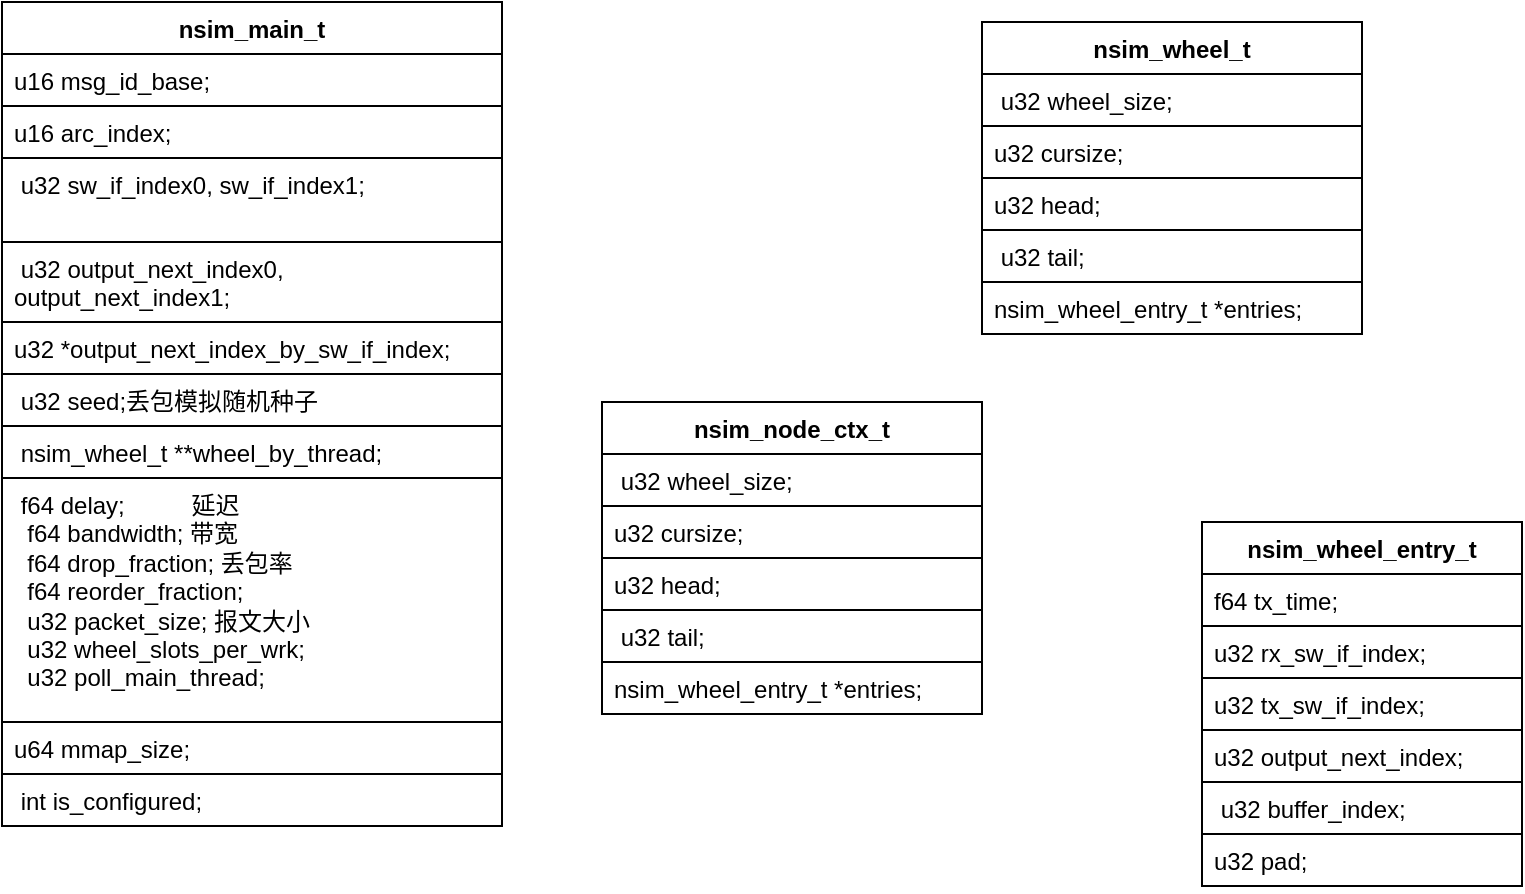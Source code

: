 <mxfile version="21.0.2" type="github">
  <diagram name="第 1 页" id="CsCfZdyHUU77z2SndHIt">
    <mxGraphModel dx="954" dy="541" grid="1" gridSize="10" guides="1" tooltips="1" connect="1" arrows="1" fold="1" page="1" pageScale="1" pageWidth="827" pageHeight="1169" math="0" shadow="0">
      <root>
        <mxCell id="0" />
        <mxCell id="1" parent="0" />
        <mxCell id="sEvUjZ9JbC9H2_x1A2Bj-1" value="nsim_main_t" style="swimlane;fontStyle=1;align=center;verticalAlign=top;childLayout=stackLayout;horizontal=1;startSize=26;horizontalStack=0;resizeParent=1;resizeParentMax=0;resizeLast=0;collapsible=1;marginBottom=0;whiteSpace=wrap;html=1;" vertex="1" parent="1">
          <mxGeometry x="80" y="120" width="250" height="412" as="geometry" />
        </mxCell>
        <mxCell id="sEvUjZ9JbC9H2_x1A2Bj-2" value="u16 msg_id_base;" style="text;strokeColor=default;fillColor=none;align=left;verticalAlign=top;spacingLeft=4;spacingRight=4;overflow=hidden;rotatable=0;points=[[0,0.5],[1,0.5]];portConstraint=eastwest;whiteSpace=wrap;html=1;" vertex="1" parent="sEvUjZ9JbC9H2_x1A2Bj-1">
          <mxGeometry y="26" width="250" height="26" as="geometry" />
        </mxCell>
        <mxCell id="sEvUjZ9JbC9H2_x1A2Bj-4" value="u16 arc_index;" style="text;strokeColor=default;fillColor=none;align=left;verticalAlign=top;spacingLeft=4;spacingRight=4;overflow=hidden;rotatable=0;points=[[0,0.5],[1,0.5]];portConstraint=eastwest;whiteSpace=wrap;html=1;" vertex="1" parent="sEvUjZ9JbC9H2_x1A2Bj-1">
          <mxGeometry y="52" width="250" height="26" as="geometry" />
        </mxCell>
        <mxCell id="sEvUjZ9JbC9H2_x1A2Bj-5" value="&amp;nbsp;u32 sw_if_index0, sw_if_index1;" style="text;strokeColor=default;fillColor=none;align=left;verticalAlign=top;spacingLeft=4;spacingRight=4;overflow=hidden;rotatable=0;points=[[0,0.5],[1,0.5]];portConstraint=eastwest;whiteSpace=wrap;html=1;" vertex="1" parent="sEvUjZ9JbC9H2_x1A2Bj-1">
          <mxGeometry y="78" width="250" height="42" as="geometry" />
        </mxCell>
        <mxCell id="sEvUjZ9JbC9H2_x1A2Bj-6" value="&amp;nbsp;u32 output_next_index0, output_next_index1;" style="text;strokeColor=default;fillColor=none;align=left;verticalAlign=top;spacingLeft=4;spacingRight=4;overflow=hidden;rotatable=0;points=[[0,0.5],[1,0.5]];portConstraint=eastwest;whiteSpace=wrap;html=1;" vertex="1" parent="sEvUjZ9JbC9H2_x1A2Bj-1">
          <mxGeometry y="120" width="250" height="40" as="geometry" />
        </mxCell>
        <mxCell id="sEvUjZ9JbC9H2_x1A2Bj-7" value="u32 *output_next_index_by_sw_if_index;" style="text;strokeColor=default;fillColor=none;align=left;verticalAlign=top;spacingLeft=4;spacingRight=4;overflow=hidden;rotatable=0;points=[[0,0.5],[1,0.5]];portConstraint=eastwest;whiteSpace=wrap;html=1;" vertex="1" parent="sEvUjZ9JbC9H2_x1A2Bj-1">
          <mxGeometry y="160" width="250" height="26" as="geometry" />
        </mxCell>
        <mxCell id="sEvUjZ9JbC9H2_x1A2Bj-8" value="&amp;nbsp;u32 seed;丢包模拟随机种子" style="text;strokeColor=default;fillColor=none;align=left;verticalAlign=top;spacingLeft=4;spacingRight=4;overflow=hidden;rotatable=0;points=[[0,0.5],[1,0.5]];portConstraint=eastwest;whiteSpace=wrap;html=1;" vertex="1" parent="sEvUjZ9JbC9H2_x1A2Bj-1">
          <mxGeometry y="186" width="250" height="26" as="geometry" />
        </mxCell>
        <mxCell id="sEvUjZ9JbC9H2_x1A2Bj-9" value="&amp;nbsp;nsim_wheel_t **wheel_by_thread;" style="text;strokeColor=default;fillColor=none;align=left;verticalAlign=top;spacingLeft=4;spacingRight=4;overflow=hidden;rotatable=0;points=[[0,0.5],[1,0.5]];portConstraint=eastwest;whiteSpace=wrap;html=1;" vertex="1" parent="sEvUjZ9JbC9H2_x1A2Bj-1">
          <mxGeometry y="212" width="250" height="26" as="geometry" />
        </mxCell>
        <mxCell id="sEvUjZ9JbC9H2_x1A2Bj-10" value="&lt;div&gt;&amp;nbsp;f64 delay;&amp;nbsp; &amp;nbsp; &amp;nbsp; &amp;nbsp; &amp;nbsp; 延迟&lt;/div&gt;&lt;div&gt;&amp;nbsp; f64 bandwidth; 带宽&lt;/div&gt;&lt;div&gt;&amp;nbsp; f64 drop_fraction; 丢包率&lt;/div&gt;&lt;div&gt;&amp;nbsp; f64 reorder_fraction;&lt;/div&gt;&lt;div&gt;&amp;nbsp; u32 packet_size; 报文大小&lt;/div&gt;&lt;div&gt;&amp;nbsp; u32 wheel_slots_per_wrk;&lt;/div&gt;&lt;div&gt;&amp;nbsp; u32 poll_main_thread;&lt;/div&gt;" style="text;strokeColor=default;fillColor=none;align=left;verticalAlign=top;spacingLeft=4;spacingRight=4;overflow=hidden;rotatable=0;points=[[0,0.5],[1,0.5]];portConstraint=eastwest;whiteSpace=wrap;html=1;" vertex="1" parent="sEvUjZ9JbC9H2_x1A2Bj-1">
          <mxGeometry y="238" width="250" height="122" as="geometry" />
        </mxCell>
        <mxCell id="sEvUjZ9JbC9H2_x1A2Bj-11" value="u64 mmap_size;" style="text;strokeColor=default;fillColor=none;align=left;verticalAlign=top;spacingLeft=4;spacingRight=4;overflow=hidden;rotatable=0;points=[[0,0.5],[1,0.5]];portConstraint=eastwest;whiteSpace=wrap;html=1;" vertex="1" parent="sEvUjZ9JbC9H2_x1A2Bj-1">
          <mxGeometry y="360" width="250" height="26" as="geometry" />
        </mxCell>
        <mxCell id="sEvUjZ9JbC9H2_x1A2Bj-12" value="&amp;nbsp;int is_configured;" style="text;strokeColor=default;fillColor=none;align=left;verticalAlign=top;spacingLeft=4;spacingRight=4;overflow=hidden;rotatable=0;points=[[0,0.5],[1,0.5]];portConstraint=eastwest;whiteSpace=wrap;html=1;" vertex="1" parent="sEvUjZ9JbC9H2_x1A2Bj-1">
          <mxGeometry y="386" width="250" height="26" as="geometry" />
        </mxCell>
        <mxCell id="sEvUjZ9JbC9H2_x1A2Bj-13" value="nsim_wheel_entry_t" style="swimlane;fontStyle=1;align=center;verticalAlign=top;childLayout=stackLayout;horizontal=1;startSize=26;horizontalStack=0;resizeParent=1;resizeParentMax=0;resizeLast=0;collapsible=1;marginBottom=0;whiteSpace=wrap;html=1;" vertex="1" parent="1">
          <mxGeometry x="680" y="380" width="160" height="182" as="geometry" />
        </mxCell>
        <mxCell id="sEvUjZ9JbC9H2_x1A2Bj-14" value="f64 tx_time;" style="text;strokeColor=default;fillColor=none;align=left;verticalAlign=top;spacingLeft=4;spacingRight=4;overflow=hidden;rotatable=0;points=[[0,0.5],[1,0.5]];portConstraint=eastwest;whiteSpace=wrap;html=1;" vertex="1" parent="sEvUjZ9JbC9H2_x1A2Bj-13">
          <mxGeometry y="26" width="160" height="26" as="geometry" />
        </mxCell>
        <mxCell id="sEvUjZ9JbC9H2_x1A2Bj-16" value="u32 rx_sw_if_index;" style="text;strokeColor=default;fillColor=none;align=left;verticalAlign=top;spacingLeft=4;spacingRight=4;overflow=hidden;rotatable=0;points=[[0,0.5],[1,0.5]];portConstraint=eastwest;whiteSpace=wrap;html=1;" vertex="1" parent="sEvUjZ9JbC9H2_x1A2Bj-13">
          <mxGeometry y="52" width="160" height="26" as="geometry" />
        </mxCell>
        <mxCell id="sEvUjZ9JbC9H2_x1A2Bj-17" value="u32 tx_sw_if_index;" style="text;strokeColor=default;fillColor=none;align=left;verticalAlign=top;spacingLeft=4;spacingRight=4;overflow=hidden;rotatable=0;points=[[0,0.5],[1,0.5]];portConstraint=eastwest;whiteSpace=wrap;html=1;" vertex="1" parent="sEvUjZ9JbC9H2_x1A2Bj-13">
          <mxGeometry y="78" width="160" height="26" as="geometry" />
        </mxCell>
        <mxCell id="sEvUjZ9JbC9H2_x1A2Bj-18" value="u32 output_next_index;" style="text;strokeColor=default;fillColor=none;align=left;verticalAlign=top;spacingLeft=4;spacingRight=4;overflow=hidden;rotatable=0;points=[[0,0.5],[1,0.5]];portConstraint=eastwest;whiteSpace=wrap;html=1;" vertex="1" parent="sEvUjZ9JbC9H2_x1A2Bj-13">
          <mxGeometry y="104" width="160" height="26" as="geometry" />
        </mxCell>
        <mxCell id="sEvUjZ9JbC9H2_x1A2Bj-19" value="&amp;nbsp;u32 buffer_index;" style="text;strokeColor=default;fillColor=none;align=left;verticalAlign=top;spacingLeft=4;spacingRight=4;overflow=hidden;rotatable=0;points=[[0,0.5],[1,0.5]];portConstraint=eastwest;whiteSpace=wrap;html=1;" vertex="1" parent="sEvUjZ9JbC9H2_x1A2Bj-13">
          <mxGeometry y="130" width="160" height="26" as="geometry" />
        </mxCell>
        <mxCell id="sEvUjZ9JbC9H2_x1A2Bj-20" value="u32 pad;" style="text;strokeColor=default;fillColor=none;align=left;verticalAlign=top;spacingLeft=4;spacingRight=4;overflow=hidden;rotatable=0;points=[[0,0.5],[1,0.5]];portConstraint=eastwest;whiteSpace=wrap;html=1;" vertex="1" parent="sEvUjZ9JbC9H2_x1A2Bj-13">
          <mxGeometry y="156" width="160" height="26" as="geometry" />
        </mxCell>
        <mxCell id="sEvUjZ9JbC9H2_x1A2Bj-21" value="nsim_wheel_t" style="swimlane;fontStyle=1;align=center;verticalAlign=top;childLayout=stackLayout;horizontal=1;startSize=26;horizontalStack=0;resizeParent=1;resizeParentMax=0;resizeLast=0;collapsible=1;marginBottom=0;whiteSpace=wrap;html=1;" vertex="1" parent="1">
          <mxGeometry x="570" y="130" width="190" height="156" as="geometry" />
        </mxCell>
        <mxCell id="sEvUjZ9JbC9H2_x1A2Bj-22" value="&amp;nbsp;u32 wheel_size;" style="text;strokeColor=default;fillColor=none;align=left;verticalAlign=top;spacingLeft=4;spacingRight=4;overflow=hidden;rotatable=0;points=[[0,0.5],[1,0.5]];portConstraint=eastwest;whiteSpace=wrap;html=1;" vertex="1" parent="sEvUjZ9JbC9H2_x1A2Bj-21">
          <mxGeometry y="26" width="190" height="26" as="geometry" />
        </mxCell>
        <mxCell id="sEvUjZ9JbC9H2_x1A2Bj-23" value="u32 cursize;" style="text;strokeColor=default;fillColor=none;align=left;verticalAlign=top;spacingLeft=4;spacingRight=4;overflow=hidden;rotatable=0;points=[[0,0.5],[1,0.5]];portConstraint=eastwest;whiteSpace=wrap;html=1;" vertex="1" parent="sEvUjZ9JbC9H2_x1A2Bj-21">
          <mxGeometry y="52" width="190" height="26" as="geometry" />
        </mxCell>
        <mxCell id="sEvUjZ9JbC9H2_x1A2Bj-24" value="u32 head;" style="text;strokeColor=default;fillColor=none;align=left;verticalAlign=top;spacingLeft=4;spacingRight=4;overflow=hidden;rotatable=0;points=[[0,0.5],[1,0.5]];portConstraint=eastwest;whiteSpace=wrap;html=1;" vertex="1" parent="sEvUjZ9JbC9H2_x1A2Bj-21">
          <mxGeometry y="78" width="190" height="26" as="geometry" />
        </mxCell>
        <mxCell id="sEvUjZ9JbC9H2_x1A2Bj-25" value="&amp;nbsp;u32 tail;" style="text;strokeColor=default;fillColor=none;align=left;verticalAlign=top;spacingLeft=4;spacingRight=4;overflow=hidden;rotatable=0;points=[[0,0.5],[1,0.5]];portConstraint=eastwest;whiteSpace=wrap;html=1;" vertex="1" parent="sEvUjZ9JbC9H2_x1A2Bj-21">
          <mxGeometry y="104" width="190" height="26" as="geometry" />
        </mxCell>
        <mxCell id="sEvUjZ9JbC9H2_x1A2Bj-26" value="nsim_wheel_entry_t *entries;" style="text;strokeColor=default;fillColor=none;align=left;verticalAlign=top;spacingLeft=4;spacingRight=4;overflow=hidden;rotatable=0;points=[[0,0.5],[1,0.5]];portConstraint=eastwest;whiteSpace=wrap;html=1;" vertex="1" parent="sEvUjZ9JbC9H2_x1A2Bj-21">
          <mxGeometry y="130" width="190" height="26" as="geometry" />
        </mxCell>
        <mxCell id="sEvUjZ9JbC9H2_x1A2Bj-28" value="nsim_node_ctx_t" style="swimlane;fontStyle=1;align=center;verticalAlign=top;childLayout=stackLayout;horizontal=1;startSize=26;horizontalStack=0;resizeParent=1;resizeParentMax=0;resizeLast=0;collapsible=1;marginBottom=0;whiteSpace=wrap;html=1;" vertex="1" parent="1">
          <mxGeometry x="380" y="320" width="190" height="156" as="geometry" />
        </mxCell>
        <mxCell id="sEvUjZ9JbC9H2_x1A2Bj-29" value="&amp;nbsp;u32 wheel_size;" style="text;strokeColor=default;fillColor=none;align=left;verticalAlign=top;spacingLeft=4;spacingRight=4;overflow=hidden;rotatable=0;points=[[0,0.5],[1,0.5]];portConstraint=eastwest;whiteSpace=wrap;html=1;" vertex="1" parent="sEvUjZ9JbC9H2_x1A2Bj-28">
          <mxGeometry y="26" width="190" height="26" as="geometry" />
        </mxCell>
        <mxCell id="sEvUjZ9JbC9H2_x1A2Bj-30" value="u32 cursize;" style="text;strokeColor=default;fillColor=none;align=left;verticalAlign=top;spacingLeft=4;spacingRight=4;overflow=hidden;rotatable=0;points=[[0,0.5],[1,0.5]];portConstraint=eastwest;whiteSpace=wrap;html=1;" vertex="1" parent="sEvUjZ9JbC9H2_x1A2Bj-28">
          <mxGeometry y="52" width="190" height="26" as="geometry" />
        </mxCell>
        <mxCell id="sEvUjZ9JbC9H2_x1A2Bj-31" value="u32 head;" style="text;strokeColor=default;fillColor=none;align=left;verticalAlign=top;spacingLeft=4;spacingRight=4;overflow=hidden;rotatable=0;points=[[0,0.5],[1,0.5]];portConstraint=eastwest;whiteSpace=wrap;html=1;" vertex="1" parent="sEvUjZ9JbC9H2_x1A2Bj-28">
          <mxGeometry y="78" width="190" height="26" as="geometry" />
        </mxCell>
        <mxCell id="sEvUjZ9JbC9H2_x1A2Bj-32" value="&amp;nbsp;u32 tail;" style="text;strokeColor=default;fillColor=none;align=left;verticalAlign=top;spacingLeft=4;spacingRight=4;overflow=hidden;rotatable=0;points=[[0,0.5],[1,0.5]];portConstraint=eastwest;whiteSpace=wrap;html=1;" vertex="1" parent="sEvUjZ9JbC9H2_x1A2Bj-28">
          <mxGeometry y="104" width="190" height="26" as="geometry" />
        </mxCell>
        <mxCell id="sEvUjZ9JbC9H2_x1A2Bj-33" value="nsim_wheel_entry_t *entries;" style="text;strokeColor=default;fillColor=none;align=left;verticalAlign=top;spacingLeft=4;spacingRight=4;overflow=hidden;rotatable=0;points=[[0,0.5],[1,0.5]];portConstraint=eastwest;whiteSpace=wrap;html=1;" vertex="1" parent="sEvUjZ9JbC9H2_x1A2Bj-28">
          <mxGeometry y="130" width="190" height="26" as="geometry" />
        </mxCell>
      </root>
    </mxGraphModel>
  </diagram>
</mxfile>
